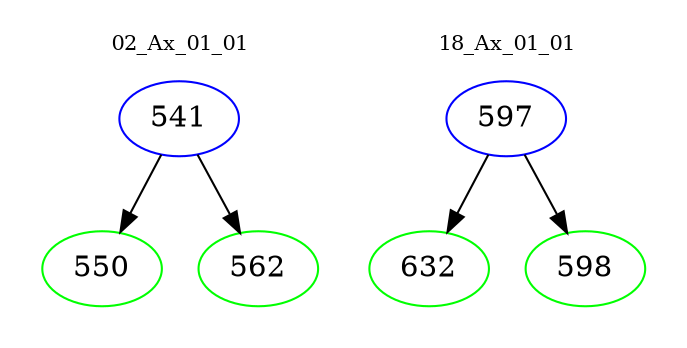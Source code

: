 digraph{
subgraph cluster_0 {
color = white
label = "02_Ax_01_01";
fontsize=10;
T0_541 [label="541", color="blue"]
T0_541 -> T0_550 [color="black"]
T0_550 [label="550", color="green"]
T0_541 -> T0_562 [color="black"]
T0_562 [label="562", color="green"]
}
subgraph cluster_1 {
color = white
label = "18_Ax_01_01";
fontsize=10;
T1_597 [label="597", color="blue"]
T1_597 -> T1_632 [color="black"]
T1_632 [label="632", color="green"]
T1_597 -> T1_598 [color="black"]
T1_598 [label="598", color="green"]
}
}
